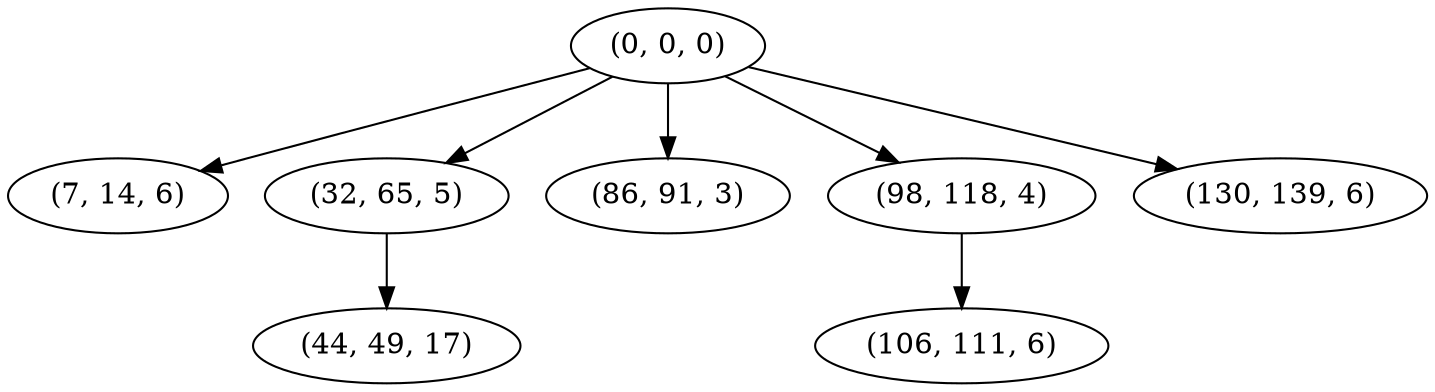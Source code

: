 digraph tree {
    "(0, 0, 0)";
    "(7, 14, 6)";
    "(32, 65, 5)";
    "(44, 49, 17)";
    "(86, 91, 3)";
    "(98, 118, 4)";
    "(106, 111, 6)";
    "(130, 139, 6)";
    "(0, 0, 0)" -> "(7, 14, 6)";
    "(0, 0, 0)" -> "(32, 65, 5)";
    "(0, 0, 0)" -> "(86, 91, 3)";
    "(0, 0, 0)" -> "(98, 118, 4)";
    "(0, 0, 0)" -> "(130, 139, 6)";
    "(32, 65, 5)" -> "(44, 49, 17)";
    "(98, 118, 4)" -> "(106, 111, 6)";
}
